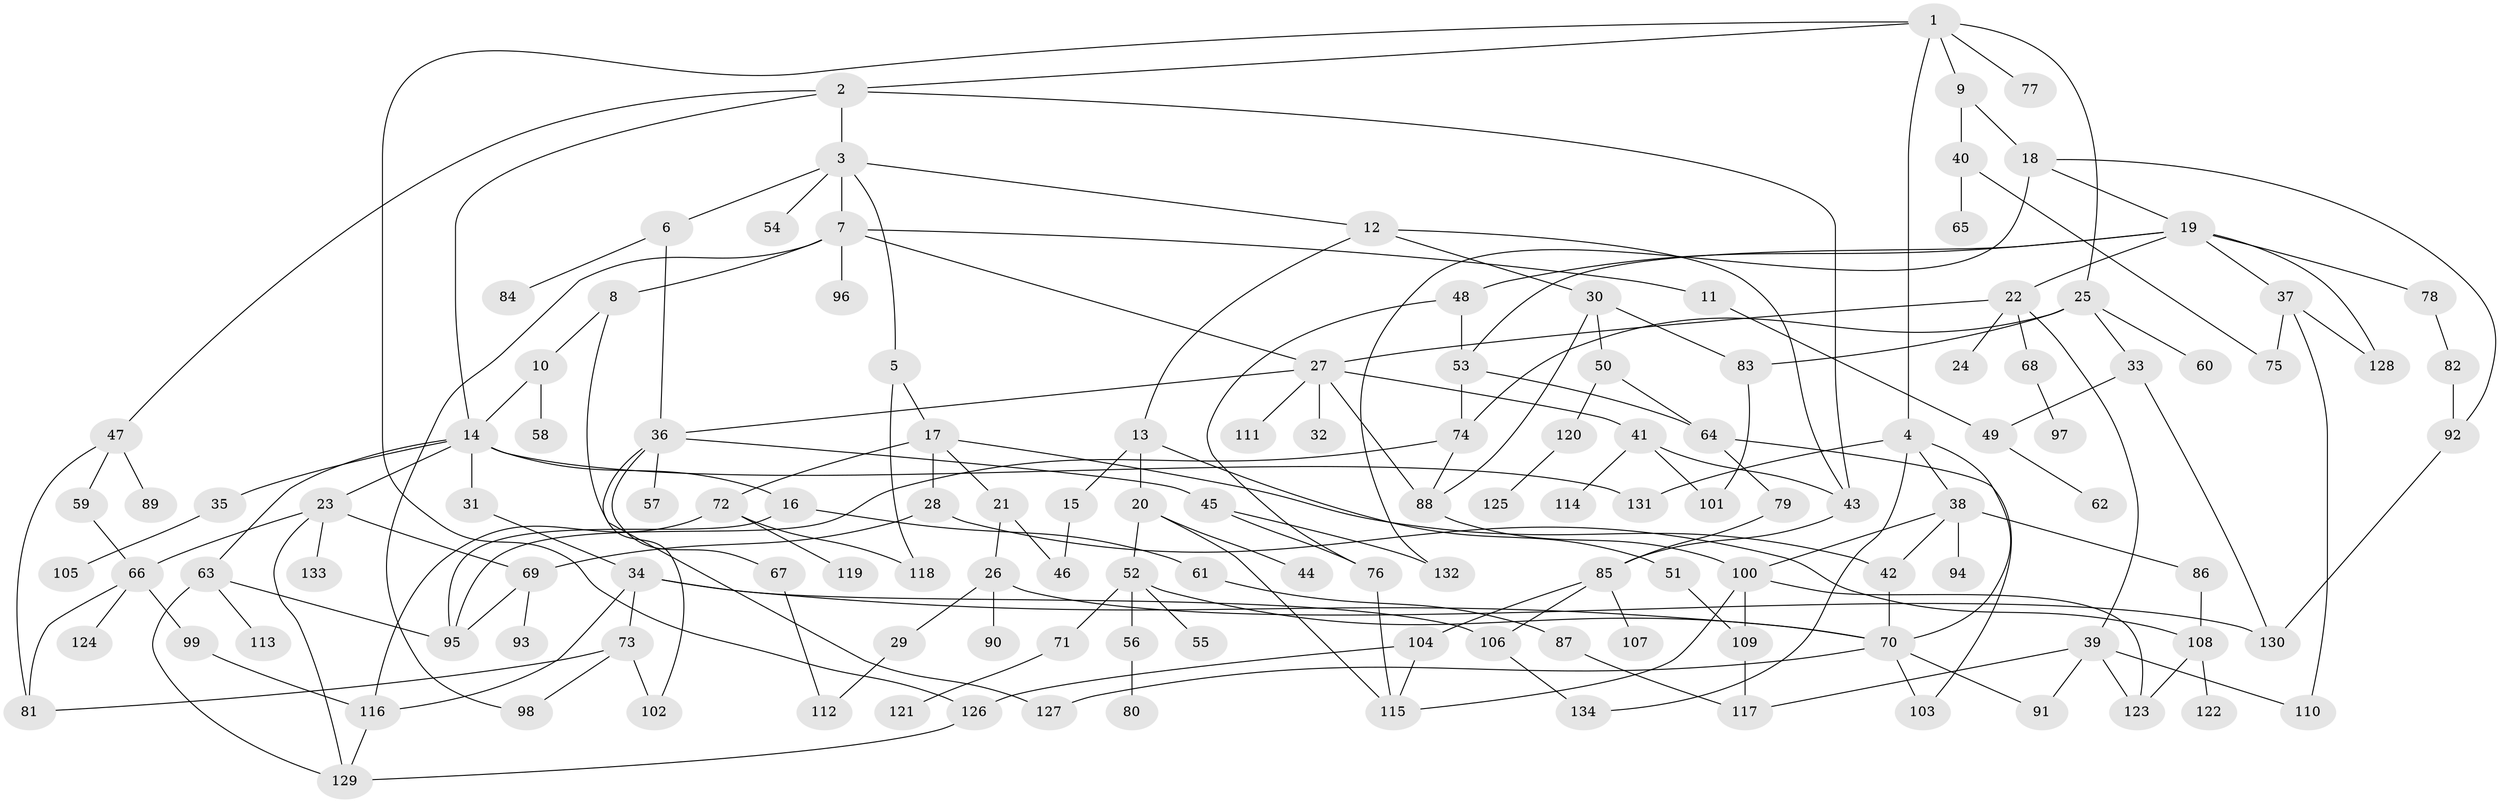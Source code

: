 // Generated by graph-tools (version 1.1) at 2025/49/03/09/25 03:49:26]
// undirected, 134 vertices, 193 edges
graph export_dot {
graph [start="1"]
  node [color=gray90,style=filled];
  1;
  2;
  3;
  4;
  5;
  6;
  7;
  8;
  9;
  10;
  11;
  12;
  13;
  14;
  15;
  16;
  17;
  18;
  19;
  20;
  21;
  22;
  23;
  24;
  25;
  26;
  27;
  28;
  29;
  30;
  31;
  32;
  33;
  34;
  35;
  36;
  37;
  38;
  39;
  40;
  41;
  42;
  43;
  44;
  45;
  46;
  47;
  48;
  49;
  50;
  51;
  52;
  53;
  54;
  55;
  56;
  57;
  58;
  59;
  60;
  61;
  62;
  63;
  64;
  65;
  66;
  67;
  68;
  69;
  70;
  71;
  72;
  73;
  74;
  75;
  76;
  77;
  78;
  79;
  80;
  81;
  82;
  83;
  84;
  85;
  86;
  87;
  88;
  89;
  90;
  91;
  92;
  93;
  94;
  95;
  96;
  97;
  98;
  99;
  100;
  101;
  102;
  103;
  104;
  105;
  106;
  107;
  108;
  109;
  110;
  111;
  112;
  113;
  114;
  115;
  116;
  117;
  118;
  119;
  120;
  121;
  122;
  123;
  124;
  125;
  126;
  127;
  128;
  129;
  130;
  131;
  132;
  133;
  134;
  1 -- 2;
  1 -- 4;
  1 -- 9;
  1 -- 25;
  1 -- 77;
  1 -- 126;
  2 -- 3;
  2 -- 47;
  2 -- 14;
  2 -- 43;
  3 -- 5;
  3 -- 6;
  3 -- 7;
  3 -- 12;
  3 -- 54;
  4 -- 38;
  4 -- 131;
  4 -- 134;
  4 -- 70;
  5 -- 17;
  5 -- 118;
  6 -- 36;
  6 -- 84;
  7 -- 8;
  7 -- 11;
  7 -- 27;
  7 -- 96;
  7 -- 98;
  8 -- 10;
  8 -- 127;
  9 -- 18;
  9 -- 40;
  10 -- 14;
  10 -- 58;
  11 -- 49;
  12 -- 13;
  12 -- 30;
  12 -- 43;
  13 -- 15;
  13 -- 20;
  13 -- 51;
  14 -- 16;
  14 -- 23;
  14 -- 31;
  14 -- 35;
  14 -- 63;
  14 -- 131;
  15 -- 46;
  16 -- 61;
  16 -- 95;
  17 -- 21;
  17 -- 28;
  17 -- 72;
  17 -- 42;
  18 -- 19;
  18 -- 132;
  18 -- 92;
  19 -- 22;
  19 -- 37;
  19 -- 48;
  19 -- 53;
  19 -- 78;
  19 -- 128;
  20 -- 44;
  20 -- 52;
  20 -- 115;
  21 -- 26;
  21 -- 46;
  22 -- 24;
  22 -- 39;
  22 -- 68;
  22 -- 27;
  23 -- 133;
  23 -- 69;
  23 -- 129;
  23 -- 66;
  25 -- 33;
  25 -- 60;
  25 -- 74;
  25 -- 83;
  26 -- 29;
  26 -- 90;
  26 -- 130;
  27 -- 32;
  27 -- 41;
  27 -- 111;
  27 -- 88;
  27 -- 36;
  28 -- 69;
  28 -- 108;
  29 -- 112;
  30 -- 50;
  30 -- 88;
  30 -- 83;
  31 -- 34;
  33 -- 49;
  33 -- 130;
  34 -- 70;
  34 -- 73;
  34 -- 116;
  34 -- 106;
  35 -- 105;
  36 -- 45;
  36 -- 57;
  36 -- 67;
  36 -- 102;
  37 -- 75;
  37 -- 128;
  37 -- 110;
  38 -- 42;
  38 -- 86;
  38 -- 94;
  38 -- 100;
  39 -- 91;
  39 -- 110;
  39 -- 123;
  39 -- 117;
  40 -- 65;
  40 -- 75;
  41 -- 43;
  41 -- 101;
  41 -- 114;
  42 -- 70;
  43 -- 85;
  45 -- 132;
  45 -- 76;
  47 -- 59;
  47 -- 89;
  47 -- 81;
  48 -- 76;
  48 -- 53;
  49 -- 62;
  50 -- 64;
  50 -- 120;
  51 -- 109;
  52 -- 55;
  52 -- 56;
  52 -- 71;
  52 -- 70;
  53 -- 64;
  53 -- 74;
  56 -- 80;
  59 -- 66;
  61 -- 87;
  63 -- 95;
  63 -- 113;
  63 -- 129;
  64 -- 79;
  64 -- 103;
  66 -- 99;
  66 -- 124;
  66 -- 81;
  67 -- 112;
  68 -- 97;
  69 -- 93;
  69 -- 95;
  70 -- 91;
  70 -- 127;
  70 -- 103;
  71 -- 121;
  72 -- 118;
  72 -- 119;
  72 -- 116;
  73 -- 81;
  73 -- 102;
  73 -- 98;
  74 -- 95;
  74 -- 88;
  76 -- 115;
  78 -- 82;
  79 -- 85;
  82 -- 92;
  83 -- 101;
  85 -- 104;
  85 -- 106;
  85 -- 107;
  86 -- 108;
  87 -- 117;
  88 -- 100;
  92 -- 130;
  99 -- 116;
  100 -- 115;
  100 -- 109;
  100 -- 123;
  104 -- 126;
  104 -- 115;
  106 -- 134;
  108 -- 122;
  108 -- 123;
  109 -- 117;
  116 -- 129;
  120 -- 125;
  126 -- 129;
}
